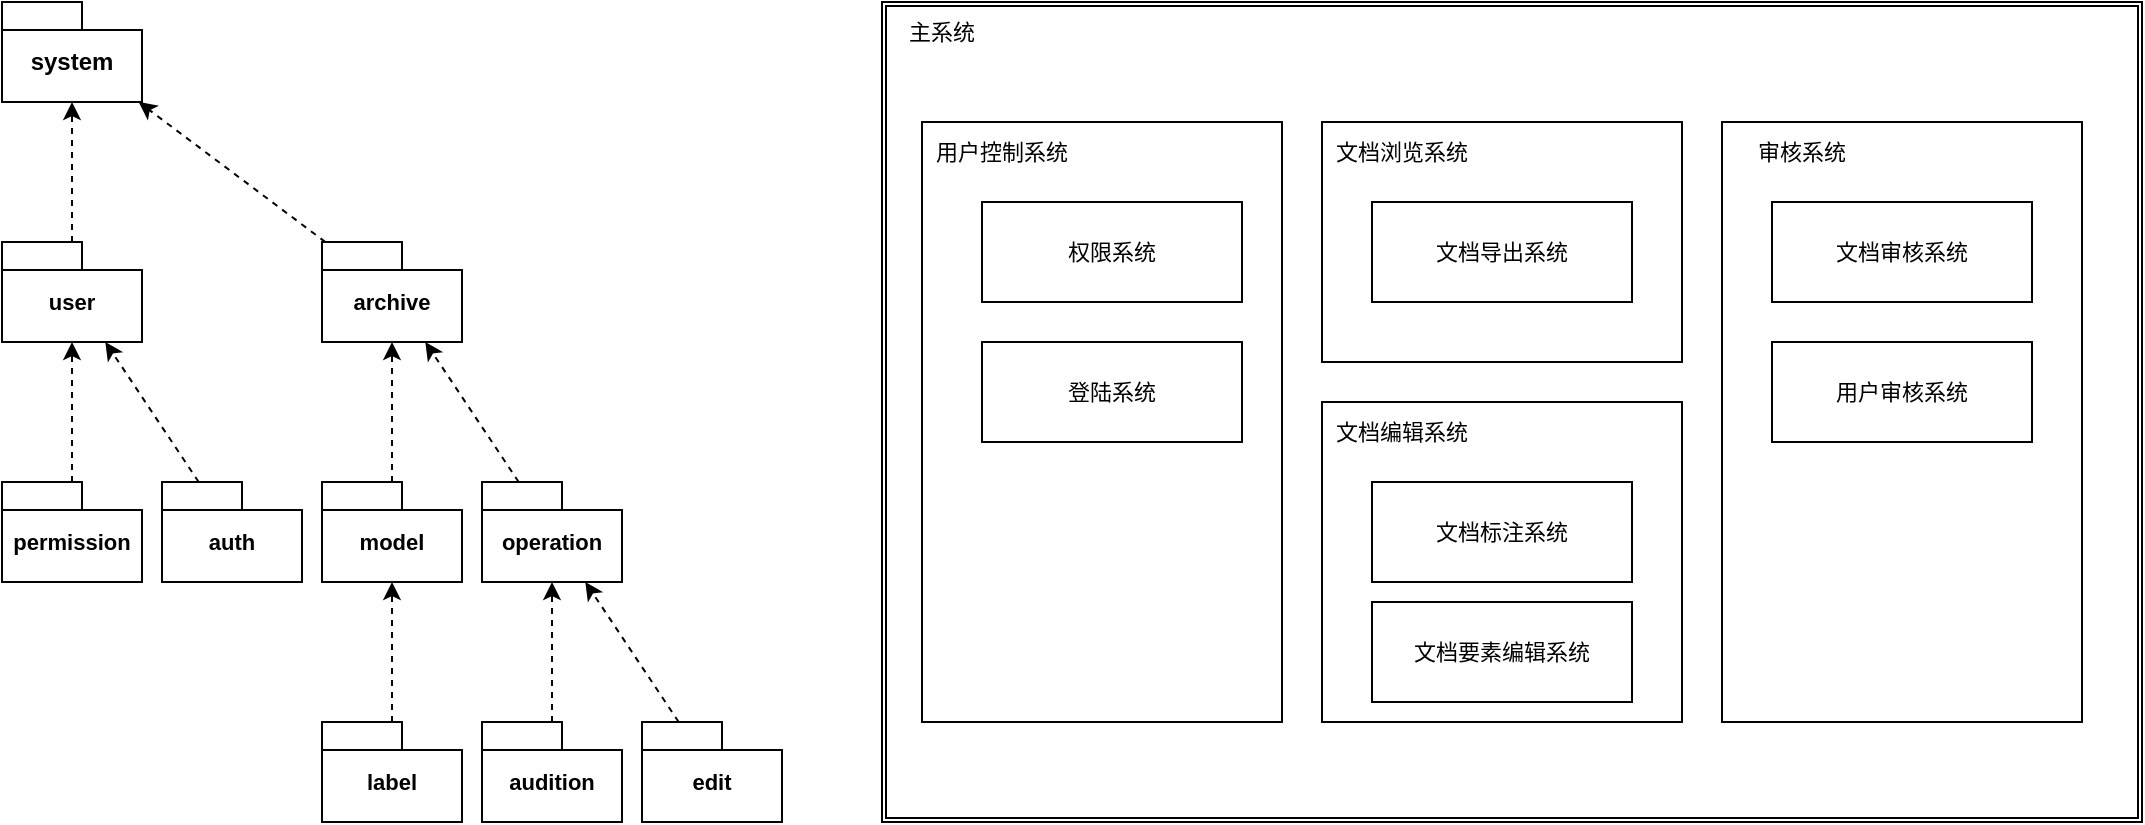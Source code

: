 <mxfile version="21.3.8" type="github">
  <diagram name="第 1 页" id="Bznfu1arrX02BXHllQrz">
    <mxGraphModel dx="1430" dy="763" grid="1" gridSize="10" guides="1" tooltips="1" connect="1" arrows="1" fold="1" page="1" pageScale="1" pageWidth="827" pageHeight="1169" math="0" shadow="0">
      <root>
        <mxCell id="0" />
        <mxCell id="1" parent="0" />
        <mxCell id="Pei-o6tDRzHbzzABG9yQ-42" value="system" style="shape=folder;fontStyle=1;spacingTop=10;tabWidth=40;tabHeight=14;tabPosition=left;html=1;whiteSpace=wrap;" vertex="1" parent="1">
          <mxGeometry width="70" height="50" as="geometry" />
        </mxCell>
        <mxCell id="Pei-o6tDRzHbzzABG9yQ-46" style="edgeStyle=none;shape=connector;rounded=0;orthogonalLoop=1;jettySize=auto;html=1;dashed=1;labelBackgroundColor=default;strokeColor=default;fontFamily=Helvetica;fontSize=11;fontColor=default;endArrow=classic;" edge="1" parent="1" source="Pei-o6tDRzHbzzABG9yQ-43" target="Pei-o6tDRzHbzzABG9yQ-45">
          <mxGeometry relative="1" as="geometry" />
        </mxCell>
        <mxCell id="Pei-o6tDRzHbzzABG9yQ-43" value="permission" style="shape=folder;fontStyle=1;spacingTop=10;tabWidth=40;tabHeight=14;tabPosition=left;html=1;whiteSpace=wrap;fontFamily=Helvetica;fontSize=11;fontColor=default;" vertex="1" parent="1">
          <mxGeometry y="240" width="70" height="50" as="geometry" />
        </mxCell>
        <mxCell id="Pei-o6tDRzHbzzABG9yQ-48" style="edgeStyle=none;shape=connector;rounded=0;orthogonalLoop=1;jettySize=auto;html=1;dashed=1;labelBackgroundColor=default;strokeColor=default;fontFamily=Helvetica;fontSize=11;fontColor=default;endArrow=classic;" edge="1" parent="1" source="Pei-o6tDRzHbzzABG9yQ-44" target="Pei-o6tDRzHbzzABG9yQ-42">
          <mxGeometry relative="1" as="geometry" />
        </mxCell>
        <mxCell id="Pei-o6tDRzHbzzABG9yQ-44" value="archive" style="shape=folder;fontStyle=1;spacingTop=10;tabWidth=40;tabHeight=14;tabPosition=left;html=1;whiteSpace=wrap;fontFamily=Helvetica;fontSize=11;fontColor=default;" vertex="1" parent="1">
          <mxGeometry x="160" y="120" width="70" height="50" as="geometry" />
        </mxCell>
        <mxCell id="Pei-o6tDRzHbzzABG9yQ-47" style="edgeStyle=none;shape=connector;rounded=0;orthogonalLoop=1;jettySize=auto;html=1;dashed=1;labelBackgroundColor=default;strokeColor=default;fontFamily=Helvetica;fontSize=11;fontColor=default;endArrow=classic;" edge="1" parent="1" source="Pei-o6tDRzHbzzABG9yQ-45" target="Pei-o6tDRzHbzzABG9yQ-42">
          <mxGeometry relative="1" as="geometry" />
        </mxCell>
        <mxCell id="Pei-o6tDRzHbzzABG9yQ-45" value="user" style="shape=folder;fontStyle=1;spacingTop=10;tabWidth=40;tabHeight=14;tabPosition=left;html=1;whiteSpace=wrap;fontFamily=Helvetica;fontSize=11;fontColor=default;" vertex="1" parent="1">
          <mxGeometry y="120" width="70" height="50" as="geometry" />
        </mxCell>
        <mxCell id="Pei-o6tDRzHbzzABG9yQ-57" style="edgeStyle=none;shape=connector;rounded=0;orthogonalLoop=1;jettySize=auto;html=1;dashed=1;labelBackgroundColor=default;strokeColor=default;fontFamily=Helvetica;fontSize=11;fontColor=default;endArrow=classic;" edge="1" parent="1" source="Pei-o6tDRzHbzzABG9yQ-49" target="Pei-o6tDRzHbzzABG9yQ-54">
          <mxGeometry relative="1" as="geometry" />
        </mxCell>
        <mxCell id="Pei-o6tDRzHbzzABG9yQ-49" value="label" style="shape=folder;fontStyle=1;spacingTop=10;tabWidth=40;tabHeight=14;tabPosition=left;html=1;whiteSpace=wrap;fontFamily=Helvetica;fontSize=11;fontColor=default;" vertex="1" parent="1">
          <mxGeometry x="160" y="360" width="70" height="50" as="geometry" />
        </mxCell>
        <mxCell id="Pei-o6tDRzHbzzABG9yQ-52" style="edgeStyle=none;shape=connector;rounded=0;orthogonalLoop=1;jettySize=auto;html=1;dashed=1;labelBackgroundColor=default;strokeColor=default;fontFamily=Helvetica;fontSize=11;fontColor=default;endArrow=classic;" edge="1" parent="1" source="Pei-o6tDRzHbzzABG9yQ-51" target="Pei-o6tDRzHbzzABG9yQ-45">
          <mxGeometry relative="1" as="geometry" />
        </mxCell>
        <mxCell id="Pei-o6tDRzHbzzABG9yQ-51" value="auth" style="shape=folder;fontStyle=1;spacingTop=10;tabWidth=40;tabHeight=14;tabPosition=left;html=1;whiteSpace=wrap;fontFamily=Helvetica;fontSize=11;fontColor=default;" vertex="1" parent="1">
          <mxGeometry x="80" y="240" width="70" height="50" as="geometry" />
        </mxCell>
        <mxCell id="Pei-o6tDRzHbzzABG9yQ-55" style="edgeStyle=none;shape=connector;rounded=0;orthogonalLoop=1;jettySize=auto;html=1;dashed=1;labelBackgroundColor=default;strokeColor=default;fontFamily=Helvetica;fontSize=11;fontColor=default;endArrow=classic;" edge="1" parent="1" source="Pei-o6tDRzHbzzABG9yQ-54" target="Pei-o6tDRzHbzzABG9yQ-44">
          <mxGeometry relative="1" as="geometry" />
        </mxCell>
        <mxCell id="Pei-o6tDRzHbzzABG9yQ-54" value="model" style="shape=folder;fontStyle=1;spacingTop=10;tabWidth=40;tabHeight=14;tabPosition=left;html=1;whiteSpace=wrap;fontFamily=Helvetica;fontSize=11;fontColor=default;" vertex="1" parent="1">
          <mxGeometry x="160" y="240" width="70" height="50" as="geometry" />
        </mxCell>
        <mxCell id="Pei-o6tDRzHbzzABG9yQ-58" style="edgeStyle=none;shape=connector;rounded=0;orthogonalLoop=1;jettySize=auto;html=1;dashed=1;labelBackgroundColor=default;strokeColor=default;fontFamily=Helvetica;fontSize=11;fontColor=default;endArrow=classic;" edge="1" parent="1" source="Pei-o6tDRzHbzzABG9yQ-56" target="Pei-o6tDRzHbzzABG9yQ-44">
          <mxGeometry relative="1" as="geometry" />
        </mxCell>
        <mxCell id="Pei-o6tDRzHbzzABG9yQ-56" value="operation" style="shape=folder;fontStyle=1;spacingTop=10;tabWidth=40;tabHeight=14;tabPosition=left;html=1;whiteSpace=wrap;fontFamily=Helvetica;fontSize=11;fontColor=default;" vertex="1" parent="1">
          <mxGeometry x="240" y="240" width="70" height="50" as="geometry" />
        </mxCell>
        <mxCell id="Pei-o6tDRzHbzzABG9yQ-60" style="edgeStyle=none;shape=connector;rounded=0;orthogonalLoop=1;jettySize=auto;html=1;dashed=1;labelBackgroundColor=default;strokeColor=default;fontFamily=Helvetica;fontSize=11;fontColor=default;endArrow=classic;" edge="1" parent="1" source="Pei-o6tDRzHbzzABG9yQ-59" target="Pei-o6tDRzHbzzABG9yQ-56">
          <mxGeometry relative="1" as="geometry" />
        </mxCell>
        <mxCell id="Pei-o6tDRzHbzzABG9yQ-59" value="audition" style="shape=folder;fontStyle=1;spacingTop=10;tabWidth=40;tabHeight=14;tabPosition=left;html=1;whiteSpace=wrap;fontFamily=Helvetica;fontSize=11;fontColor=default;" vertex="1" parent="1">
          <mxGeometry x="240" y="360" width="70" height="50" as="geometry" />
        </mxCell>
        <mxCell id="Pei-o6tDRzHbzzABG9yQ-64" style="edgeStyle=none;shape=connector;rounded=0;orthogonalLoop=1;jettySize=auto;html=1;dashed=1;labelBackgroundColor=default;strokeColor=default;fontFamily=Helvetica;fontSize=11;fontColor=default;endArrow=classic;" edge="1" parent="1" source="Pei-o6tDRzHbzzABG9yQ-63" target="Pei-o6tDRzHbzzABG9yQ-56">
          <mxGeometry relative="1" as="geometry" />
        </mxCell>
        <mxCell id="Pei-o6tDRzHbzzABG9yQ-63" value="edit" style="shape=folder;fontStyle=1;spacingTop=10;tabWidth=40;tabHeight=14;tabPosition=left;html=1;whiteSpace=wrap;fontFamily=Helvetica;fontSize=11;fontColor=default;" vertex="1" parent="1">
          <mxGeometry x="320" y="360" width="70" height="50" as="geometry" />
        </mxCell>
        <mxCell id="Pei-o6tDRzHbzzABG9yQ-65" value="" style="shape=ext;double=1;rounded=0;whiteSpace=wrap;html=1;fontFamily=Helvetica;fontSize=11;fontColor=default;" vertex="1" parent="1">
          <mxGeometry x="440" width="630" height="410" as="geometry" />
        </mxCell>
        <mxCell id="Pei-o6tDRzHbzzABG9yQ-66" value="主系统" style="text;strokeColor=none;align=center;fillColor=none;html=1;verticalAlign=middle;whiteSpace=wrap;rounded=0;fontSize=11;fontFamily=Helvetica;fontColor=default;" vertex="1" parent="1">
          <mxGeometry x="440" width="60" height="30" as="geometry" />
        </mxCell>
        <mxCell id="Pei-o6tDRzHbzzABG9yQ-67" value="" style="html=1;whiteSpace=wrap;fontFamily=Helvetica;fontSize=11;fontColor=default;" vertex="1" parent="1">
          <mxGeometry x="460" y="60" width="180" height="300" as="geometry" />
        </mxCell>
        <mxCell id="Pei-o6tDRzHbzzABG9yQ-68" value="" style="html=1;whiteSpace=wrap;fontFamily=Helvetica;fontSize=11;fontColor=default;" vertex="1" parent="1">
          <mxGeometry x="660" y="60" width="180" height="120" as="geometry" />
        </mxCell>
        <mxCell id="Pei-o6tDRzHbzzABG9yQ-69" value="用户控制系统" style="text;strokeColor=none;align=center;fillColor=none;html=1;verticalAlign=middle;whiteSpace=wrap;rounded=0;fontSize=11;fontFamily=Helvetica;fontColor=default;" vertex="1" parent="1">
          <mxGeometry x="460" y="60" width="80" height="30" as="geometry" />
        </mxCell>
        <mxCell id="Pei-o6tDRzHbzzABG9yQ-70" value="文档浏览系统" style="text;strokeColor=none;align=center;fillColor=none;html=1;verticalAlign=middle;whiteSpace=wrap;rounded=0;fontSize=11;fontFamily=Helvetica;fontColor=default;" vertex="1" parent="1">
          <mxGeometry x="660" y="60" width="80" height="30" as="geometry" />
        </mxCell>
        <mxCell id="Pei-o6tDRzHbzzABG9yQ-71" value="权限系统" style="html=1;whiteSpace=wrap;fontFamily=Helvetica;fontSize=11;fontColor=default;" vertex="1" parent="1">
          <mxGeometry x="490" y="100" width="130" height="50" as="geometry" />
        </mxCell>
        <mxCell id="Pei-o6tDRzHbzzABG9yQ-72" value="登陆系统" style="html=1;whiteSpace=wrap;fontFamily=Helvetica;fontSize=11;fontColor=default;" vertex="1" parent="1">
          <mxGeometry x="490" y="170" width="130" height="50" as="geometry" />
        </mxCell>
        <mxCell id="Pei-o6tDRzHbzzABG9yQ-75" value="文档导出系统" style="html=1;whiteSpace=wrap;fontFamily=Helvetica;fontSize=11;fontColor=default;" vertex="1" parent="1">
          <mxGeometry x="685" y="100" width="130" height="50" as="geometry" />
        </mxCell>
        <mxCell id="Pei-o6tDRzHbzzABG9yQ-77" value="" style="html=1;whiteSpace=wrap;fontFamily=Helvetica;fontSize=11;fontColor=default;" vertex="1" parent="1">
          <mxGeometry x="860" y="60" width="180" height="300" as="geometry" />
        </mxCell>
        <mxCell id="Pei-o6tDRzHbzzABG9yQ-76" value="用户审核系统" style="html=1;whiteSpace=wrap;fontFamily=Helvetica;fontSize=11;fontColor=default;" vertex="1" parent="1">
          <mxGeometry x="885" y="170" width="130" height="50" as="geometry" />
        </mxCell>
        <mxCell id="Pei-o6tDRzHbzzABG9yQ-78" value="审核系统" style="text;strokeColor=none;align=center;fillColor=none;html=1;verticalAlign=middle;whiteSpace=wrap;rounded=0;fontSize=11;fontFamily=Helvetica;fontColor=default;" vertex="1" parent="1">
          <mxGeometry x="860" y="60" width="80" height="30" as="geometry" />
        </mxCell>
        <mxCell id="Pei-o6tDRzHbzzABG9yQ-79" value="文档审核系统" style="html=1;whiteSpace=wrap;fontFamily=Helvetica;fontSize=11;fontColor=default;" vertex="1" parent="1">
          <mxGeometry x="885" y="100" width="130" height="50" as="geometry" />
        </mxCell>
        <mxCell id="Pei-o6tDRzHbzzABG9yQ-80" value="" style="html=1;whiteSpace=wrap;fontFamily=Helvetica;fontSize=11;fontColor=default;" vertex="1" parent="1">
          <mxGeometry x="660" y="200" width="180" height="160" as="geometry" />
        </mxCell>
        <mxCell id="Pei-o6tDRzHbzzABG9yQ-81" value="文档编辑系统" style="text;strokeColor=none;align=center;fillColor=none;html=1;verticalAlign=middle;whiteSpace=wrap;rounded=0;fontSize=11;fontFamily=Helvetica;fontColor=default;" vertex="1" parent="1">
          <mxGeometry x="660" y="200" width="80" height="30" as="geometry" />
        </mxCell>
        <mxCell id="Pei-o6tDRzHbzzABG9yQ-74" value="文档标注系统" style="html=1;whiteSpace=wrap;fontFamily=Helvetica;fontSize=11;fontColor=default;" vertex="1" parent="1">
          <mxGeometry x="685" y="240" width="130" height="50" as="geometry" />
        </mxCell>
        <mxCell id="Pei-o6tDRzHbzzABG9yQ-82" value="文档要素编辑系统" style="html=1;whiteSpace=wrap;fontFamily=Helvetica;fontSize=11;fontColor=default;" vertex="1" parent="1">
          <mxGeometry x="685" y="300" width="130" height="50" as="geometry" />
        </mxCell>
      </root>
    </mxGraphModel>
  </diagram>
</mxfile>

